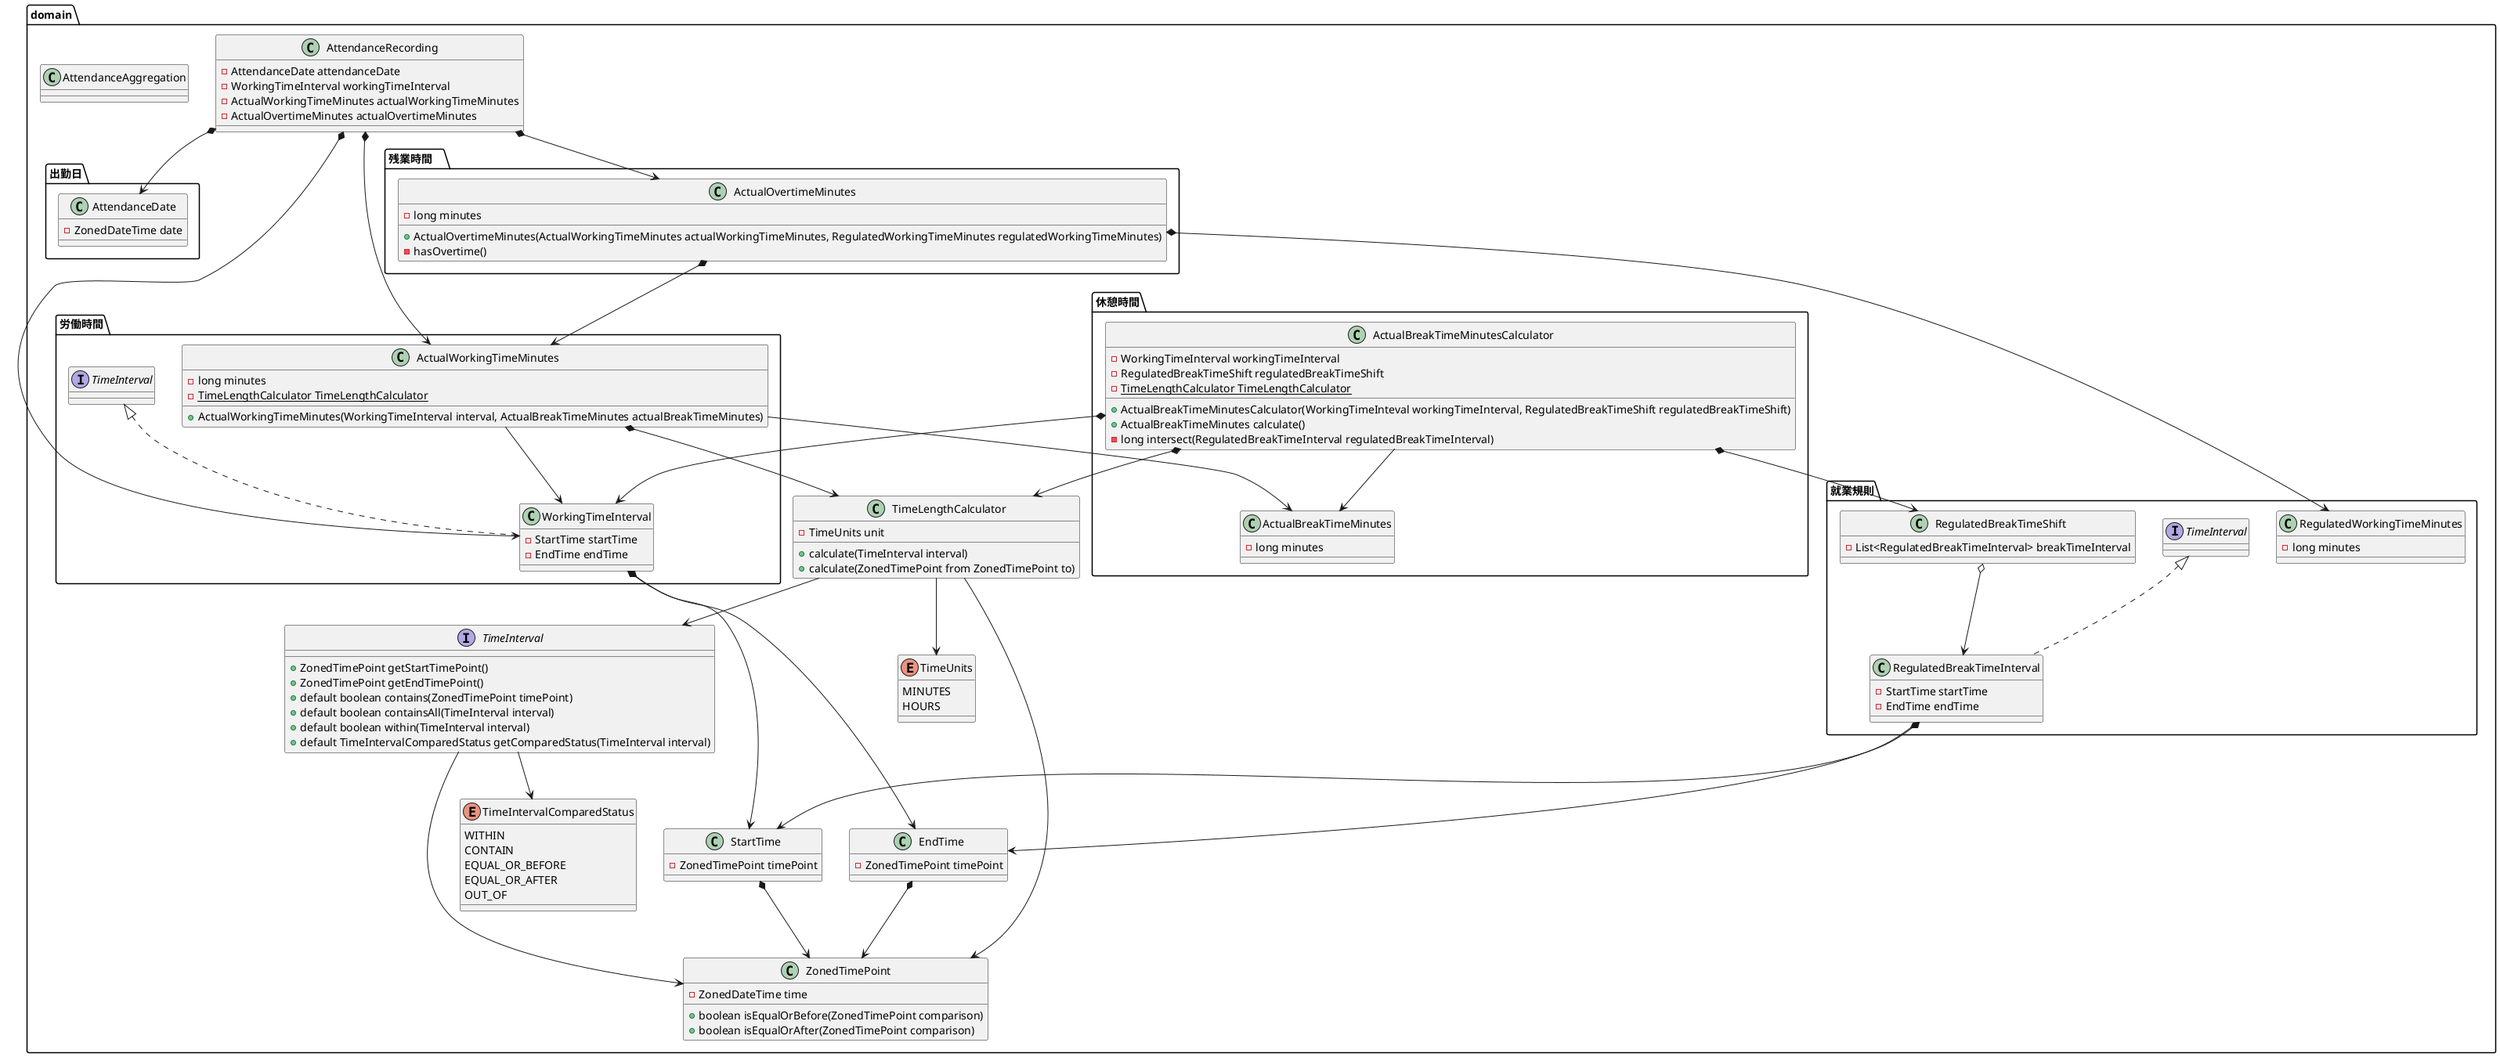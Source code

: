 @startuml

package domain {
    package 出勤日 {
        class AttendanceDate {
            - ZonedDateTime date
        }
    }
    class ZonedTimePoint {
        - ZonedDateTime time
        + boolean isEqualOrBefore(ZonedTimePoint comparison) 
        + boolean isEqualOrAfter(ZonedTimePoint comparison) 
    }
    class StartTime {
        - ZonedTimePoint timePoint
    }
    class EndTime {
        - ZonedTimePoint timePoint
    }
    StartTime *--> ZonedTimePoint
    EndTime *--> ZonedTimePoint
    
    interface TimeInterval {
        + ZonedTimePoint getStartTimePoint()
        + ZonedTimePoint getEndTimePoint()
        + default boolean contains(ZonedTimePoint timePoint)
        + default boolean containsAll(TimeInterval interval)
        + default boolean within(TimeInterval interval)
        + default TimeIntervalComparedStatus getComparedStatus(TimeInterval interval)
    }

    package 労働時間 {
        class WorkingTimeInterval implements TimeInterval {
            - StartTime startTime
            - EndTime endTime
        }
        class ActualWorkingTimeMinutes {
            - long minutes
            - {static} TimeLengthCalculator TimeLengthCalculator
            + ActualWorkingTimeMinutes(WorkingTimeInterval interval, ActualBreakTimeMinutes actualBreakTimeMinutes)
        }
        WorkingTimeInterval *--> StartTime
        WorkingTimeInterval *--> EndTime
    }

    package 休憩時間 {
        class ActualBreakTimeMinutes {
            - long minutes
        }

        class ActualBreakTimeMinutesCalculator {
            - WorkingTimeInterval workingTimeInterval
            - RegulatedBreakTimeShift regulatedBreakTimeShift
            - {static} TimeLengthCalculator TimeLengthCalculator
            + ActualBreakTimeMinutesCalculator(WorkingTimeInteval workingTimeInterval, RegulatedBreakTimeShift regulatedBreakTimeShift)
            + ActualBreakTimeMinutes calculate()
            - long intersect(RegulatedBreakTimeInterval regulatedBreakTimeInterval)
        }

    }

    package 就業規則 {
        class RegulatedWorkingTimeMinutes {
            - long minutes
        }
        class RegulatedBreakTimeInterval implements TimeInterval {
            - StartTime startTime
            - EndTime endTime
        }
        class RegulatedBreakTimeShift {
            - List<RegulatedBreakTimeInterval> breakTimeInterval
        }
        RegulatedBreakTimeInterval *--> StartTime
        RegulatedBreakTimeInterval *--> EndTime
        RegulatedBreakTimeShift o--> RegulatedBreakTimeInterval
    }

    package 残業時間　{
        class ActualOvertimeMinutes {
            - long minutes
            + ActualOvertimeMinutes(ActualWorkingTimeMinutes actualWorkingTimeMinutes, RegulatedWorkingTimeMinutes regulatedWorkingTimeMinutes)
            - hasOvertime()
        }
    }

    class TimeLengthCalculator {
        - TimeUnits unit
        + calculate(TimeInterval interval)
        + calculate(ZonedTimePoint from ZonedTimePoint to)
    }
    enum TimeUnits {
        MINUTES
        HOURS
    }
    enum TimeIntervalComparedStatus {
        WITHIN
        CONTAIN
        EQUAL_OR_BEFORE
        EQUAL_OR_AFTER
        OUT_OF
    }

    class AttendanceRecording {
        - AttendanceDate attendanceDate
        - WorkingTimeInterval workingTimeInterval
        - ActualWorkingTimeMinutes actualWorkingTimeMinutes
        - ActualOvertimeMinutes actualOvertimeMinutes
    }

    class AttendanceAggregation {
    }

    TimeLengthCalculator --> TimeUnits
    TimeLengthCalculator --> TimeInterval
    TimeLengthCalculator --> ZonedTimePoint

    TimeInterval --> ZonedTimePoint
    TimeInterval --> TimeIntervalComparedStatus


    ActualBreakTimeMinutesCalculator *--> WorkingTimeInterval
    ActualBreakTimeMinutesCalculator *--> RegulatedBreakTimeShift
    ActualBreakTimeMinutesCalculator *--> TimeLengthCalculator
    ActualBreakTimeMinutesCalculator --> ActualBreakTimeMinutes

    ActualWorkingTimeMinutes *--> TimeLengthCalculator
    ActualWorkingTimeMinutes --> WorkingTimeInterval
    ActualWorkingTimeMinutes --> ActualBreakTimeMinutes

    ActualOvertimeMinutes *--> ActualWorkingTimeMinutes
    ActualOvertimeMinutes *--> RegulatedWorkingTimeMinutes

    AttendanceRecording *--> AttendanceDate
    AttendanceRecording *--> WorkingTimeInterval
    AttendanceRecording *--> ActualWorkingTimeMinutes
    AttendanceRecording *--> ActualOvertimeMinutes

}

' package service {
'     class AttendanceRecordingService {
'         - AttendanceRepository attendanceRepository
'         + void register()
'     }
'     class AttendanceAggregationService {
'         - AttendanceRepository attendanceRepository
'         + AttendanceAggregation aggregateByMonth()
'     }

'     interface AttendanceRepository {
'         + register(AttendanceRecording attendanceRecording)
'         + BreakTimeIntervalShift fetchBreakTimeList(AttendanceDate attendanceDate)
'         + RegulatedTimeInterval fetchRegulatedWorkingTimeInterval(AttendanceDate attendanceDate)
'         ' + fetchByMonth(WorkingTimeMinutesCalculation WorkingTimeMinutesCalculation)
'     }
'     AttendanceRecordingService   *--> AttendanceRepository
'     AttendanceAggregationService *--> AttendanceRepository
' }

' package datasource {
'     class AttendanceRepositoryCsv {
'         + register(AttendanceRecording attendanceRecording)
'         + BreakTimeIntervalShift fetchBreakTimeList(AttendanceDate attendanceDate)
'         + RegulatedTimeInterval fetchRegulatedWorkingTimeInterval(AttendanceDate attendanceDate)
'         ' + fetchByMonth(WorkingTimeMinutesCalculation WorkingTimeMinutesCalculation)
'     }

'     ' class WorkingTimeMinutesTableMapper {
'         ' + register(AttendanceRecording attendanceRecording)
'         ' + BreakTimeIntervalShift fetchBreakTimeList(AttendanceDate attendanceDate)
'         ' + RegulatedTimeInterval fetchRegulatedWorkingTimeInterval(AttendanceDate attendanceDate)
'         ' + fetchByMonth(WorkingTimeMinutesCalculation WorkingTimeMinutesCalculation)
'     ' }
' }

' package controller {
'     class AttendanceController {
'         - AttendanceRecordingService attendanceRecordingService
'         - AttendanceAggregationService attendanceAggregationService
'         + void record()
'         + void aggregate()
'     }
' }

' controller .. service
' service .. datasource

@enduml